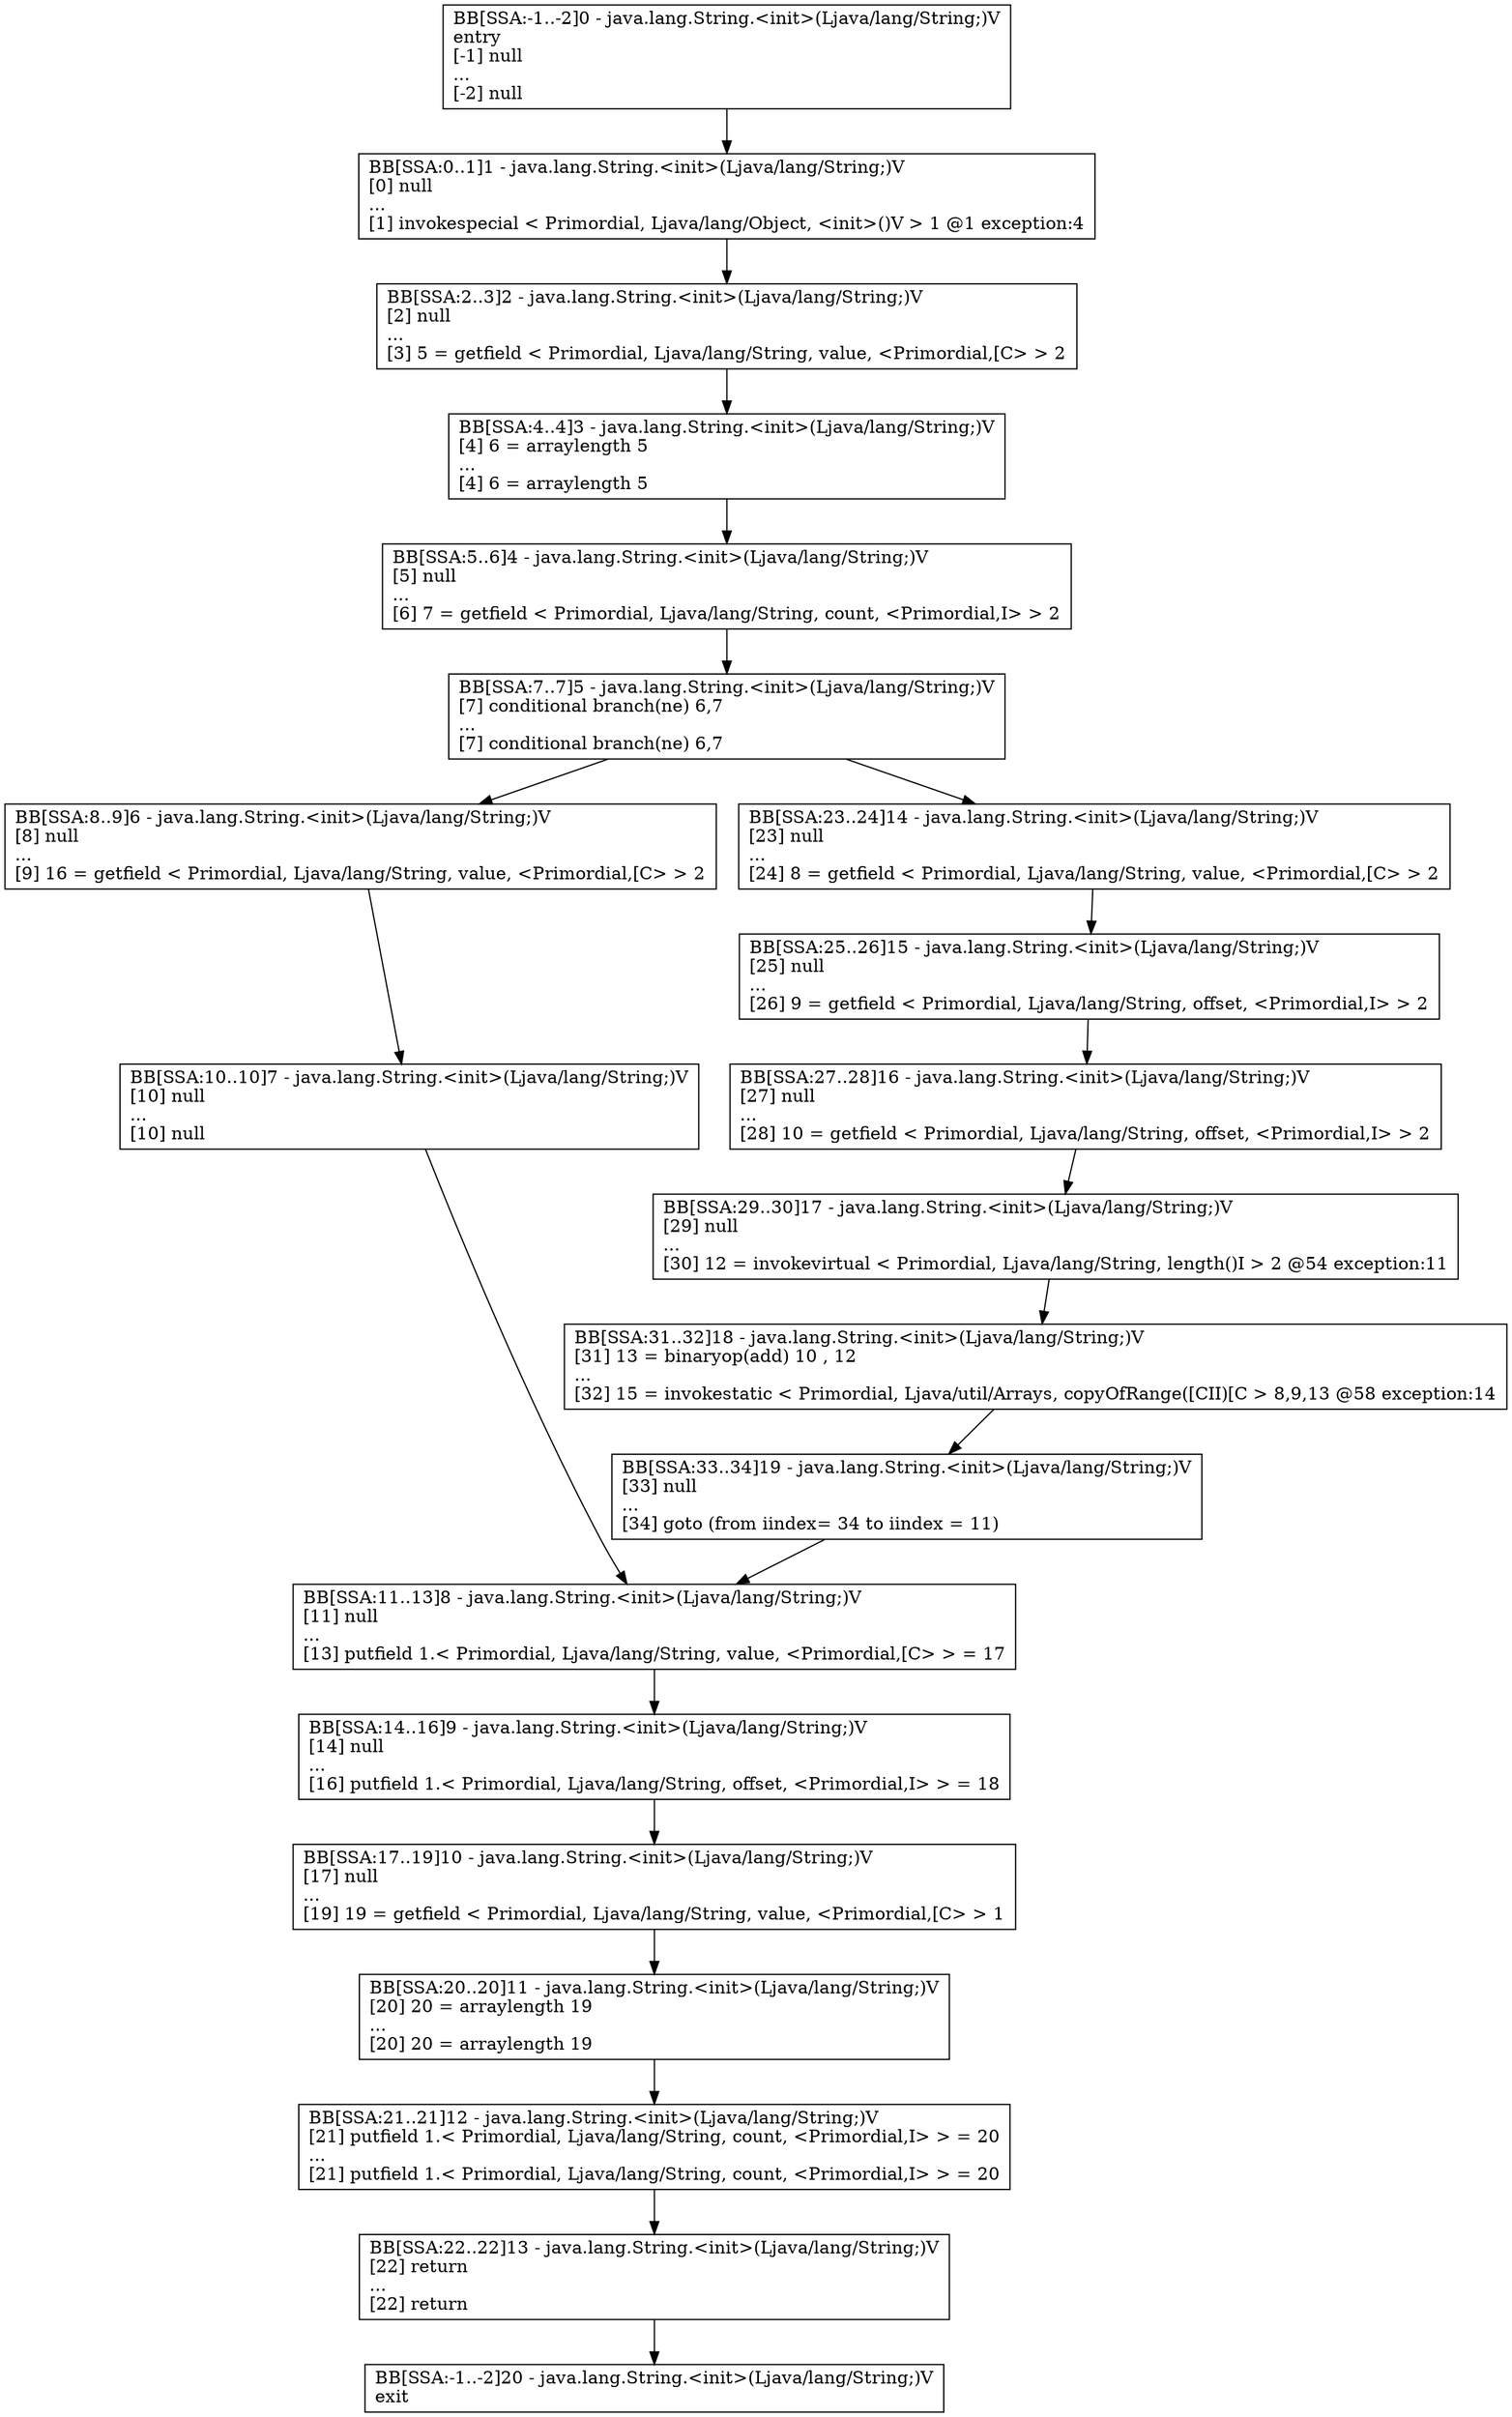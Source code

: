 digraph{
13 [label="BB[SSA:20..20]11 - java.lang.String.<init>(Ljava/lang/String;)V\l[20] 20 = arraylength 19\l...\l[20] 20 = arraylength 19\l", shape=box, color=black]
21 [label="BB[SSA:-1..-2]20 - java.lang.String.<init>(Ljava/lang/String;)V\lexit\l", shape=box, color=black]
8 [label="BB[SSA:10..10]7 - java.lang.String.<init>(Ljava/lang/String;)V\l[10] null\l...\l[10] null\l", shape=box, color=black]
7 [label="BB[SSA:8..9]6 - java.lang.String.<init>(Ljava/lang/String;)V\l[8] null\l...\l[9] 16 = getfield < Primordial, Ljava/lang/String, value, <Primordial,[C> > 2\l", shape=box, color=black]
3 [label="BB[SSA:2..3]2 - java.lang.String.<init>(Ljava/lang/String;)V\l[2] null\l...\l[3] 5 = getfield < Primordial, Ljava/lang/String, value, <Primordial,[C> > 2\l", shape=box, color=black]
19 [label="BB[SSA:29..30]17 - java.lang.String.<init>(Ljava/lang/String;)V\l[29] null\l...\l[30] 12 = invokevirtual < Primordial, Ljava/lang/String, length()I > 2 @54 exception:11\l", shape=box, color=black]
18 [label="BB[SSA:27..28]16 - java.lang.String.<init>(Ljava/lang/String;)V\l[27] null\l...\l[28] 10 = getfield < Primordial, Ljava/lang/String, offset, <Primordial,I> > 2\l", shape=box, color=black]
1 [label="BB[SSA:-1..-2]0 - java.lang.String.<init>(Ljava/lang/String;)V\lentry\l[-1] null\l...\l[-2] null\l", shape=box, color=black]
6 [label="BB[SSA:7..7]5 - java.lang.String.<init>(Ljava/lang/String;)V\l[7] conditional branch(ne) 6,7\l...\l[7] conditional branch(ne) 6,7\l", shape=box, color=black]
16 [label="BB[SSA:23..24]14 - java.lang.String.<init>(Ljava/lang/String;)V\l[23] null\l...\l[24] 8 = getfield < Primordial, Ljava/lang/String, value, <Primordial,[C> > 2\l", shape=box, color=black]
11 [label="BB[SSA:14..16]9 - java.lang.String.<init>(Ljava/lang/String;)V\l[14] null\l...\l[16] putfield 1.< Primordial, Ljava/lang/String, offset, <Primordial,I> > = 18\l", shape=box, color=black]
14 [label="BB[SSA:21..21]12 - java.lang.String.<init>(Ljava/lang/String;)V\l[21] putfield 1.< Primordial, Ljava/lang/String, count, <Primordial,I> > = 20\l...\l[21] putfield 1.< Primordial, Ljava/lang/String, count, <Primordial,I> > = 20\l", shape=box, color=black]
9 [label="BB[SSA:33..34]19 - java.lang.String.<init>(Ljava/lang/String;)V\l[33] null\l...\l[34] goto (from iindex= 34 to iindex = 11)\l", shape=box, color=black]
5 [label="BB[SSA:5..6]4 - java.lang.String.<init>(Ljava/lang/String;)V\l[5] null\l...\l[6] 7 = getfield < Primordial, Ljava/lang/String, count, <Primordial,I> > 2\l", shape=box, color=black]
17 [label="BB[SSA:25..26]15 - java.lang.String.<init>(Ljava/lang/String;)V\l[25] null\l...\l[26] 9 = getfield < Primordial, Ljava/lang/String, offset, <Primordial,I> > 2\l", shape=box, color=black]
2 [label="BB[SSA:0..1]1 - java.lang.String.<init>(Ljava/lang/String;)V\l[0] null\l...\l[1] invokespecial < Primordial, Ljava/lang/Object, <init>()V > 1 @1 exception:4\l", shape=box, color=black]
4 [label="BB[SSA:4..4]3 - java.lang.String.<init>(Ljava/lang/String;)V\l[4] 6 = arraylength 5\l...\l[4] 6 = arraylength 5\l", shape=box, color=black]
10 [label="BB[SSA:11..13]8 - java.lang.String.<init>(Ljava/lang/String;)V\l[11] null\l...\l[13] putfield 1.< Primordial, Ljava/lang/String, value, <Primordial,[C> > = 17\l", shape=box, color=black]
12 [label="BB[SSA:17..19]10 - java.lang.String.<init>(Ljava/lang/String;)V\l[17] null\l...\l[19] 19 = getfield < Primordial, Ljava/lang/String, value, <Primordial,[C> > 1\l", shape=box, color=black]
15 [label="BB[SSA:22..22]13 - java.lang.String.<init>(Ljava/lang/String;)V\l[22] return\l...\l[22] return\l", shape=box, color=black]
20 [label="BB[SSA:31..32]18 - java.lang.String.<init>(Ljava/lang/String;)V\l[31] 13 = binaryop(add) 10 , 12\l...\l[32] 15 = invokestatic < Primordial, Ljava/util/Arrays, copyOfRange([CII)[C > 8,9,13 @58 exception:14\l", shape=box, color=black]
1 -> 2
2 -> 3
3 -> 4
4 -> 5
5 -> 6
6 -> 16
6 -> 7
7 -> 8
8 -> 10
9 -> 10
10 -> 11
11 -> 12
12 -> 13
13 -> 14
14 -> 15
15 -> 21
16 -> 17
17 -> 18
18 -> 19
19 -> 20
20 -> 9
}